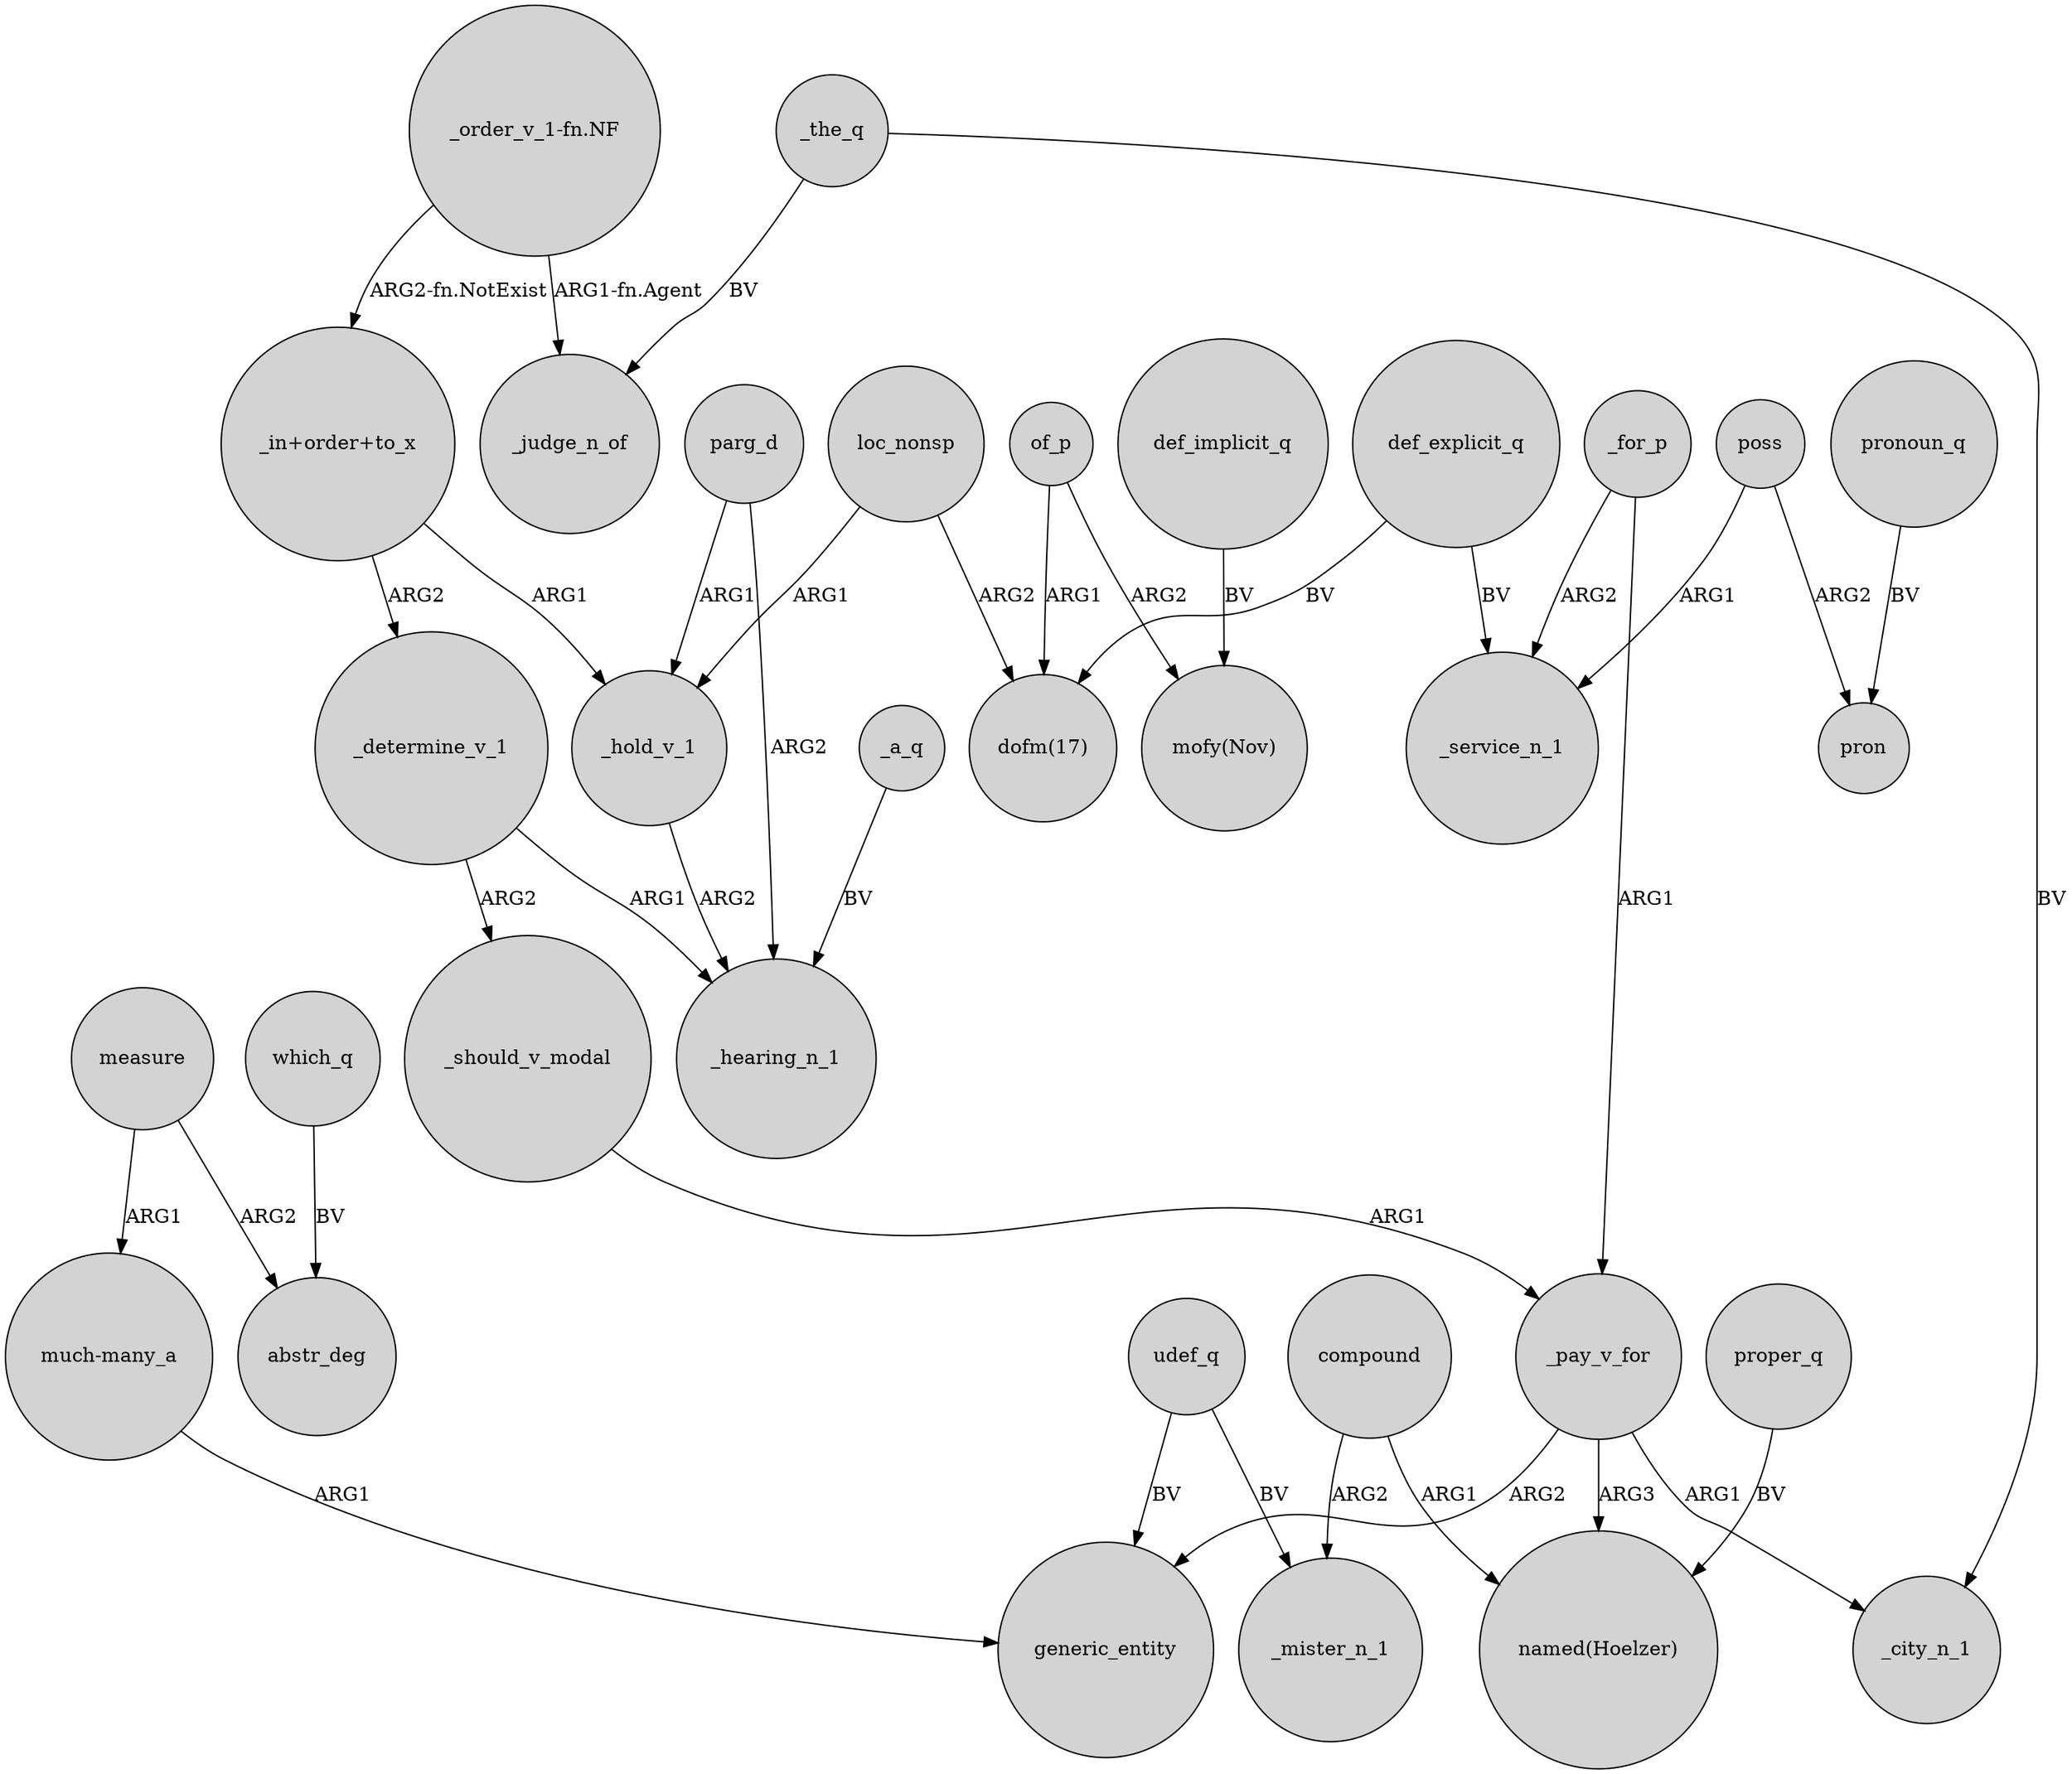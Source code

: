 digraph {
	node [shape=circle style=filled]
	measure -> abstr_deg [label=ARG2]
	udef_q -> generic_entity [label=BV]
	poss -> pron [label=ARG2]
	_for_p -> _pay_v_for [label=ARG1]
	"much-many_a" -> generic_entity [label=ARG1]
	poss -> _service_n_1 [label=ARG1]
	compound -> _mister_n_1 [label=ARG2]
	_pay_v_for -> "named(Hoelzer)" [label=ARG3]
	compound -> "named(Hoelzer)" [label=ARG1]
	udef_q -> _mister_n_1 [label=BV]
	"_order_v_1-fn.NF" -> "_in+order+to_x" [label="ARG2-fn.NotExist"]
	_determine_v_1 -> _should_v_modal [label=ARG2]
	_pay_v_for -> _city_n_1 [label=ARG1]
	_a_q -> _hearing_n_1 [label=BV]
	"_in+order+to_x" -> _hold_v_1 [label=ARG1]
	_pay_v_for -> generic_entity [label=ARG2]
	parg_d -> _hold_v_1 [label=ARG1]
	pronoun_q -> pron [label=BV]
	of_p -> "dofm(17)" [label=ARG1]
	"_order_v_1-fn.NF" -> _judge_n_of [label="ARG1-fn.Agent"]
	loc_nonsp -> _hold_v_1 [label=ARG1]
	_hold_v_1 -> _hearing_n_1 [label=ARG2]
	which_q -> abstr_deg [label=BV]
	_for_p -> _service_n_1 [label=ARG2]
	_the_q -> _city_n_1 [label=BV]
	"_in+order+to_x" -> _determine_v_1 [label=ARG2]
	of_p -> "mofy(Nov)" [label=ARG2]
	def_implicit_q -> "mofy(Nov)" [label=BV]
	parg_d -> _hearing_n_1 [label=ARG2]
	loc_nonsp -> "dofm(17)" [label=ARG2]
	def_explicit_q -> _service_n_1 [label=BV]
	_the_q -> _judge_n_of [label=BV]
	measure -> "much-many_a" [label=ARG1]
	proper_q -> "named(Hoelzer)" [label=BV]
	_determine_v_1 -> _hearing_n_1 [label=ARG1]
	def_explicit_q -> "dofm(17)" [label=BV]
	_should_v_modal -> _pay_v_for [label=ARG1]
}
